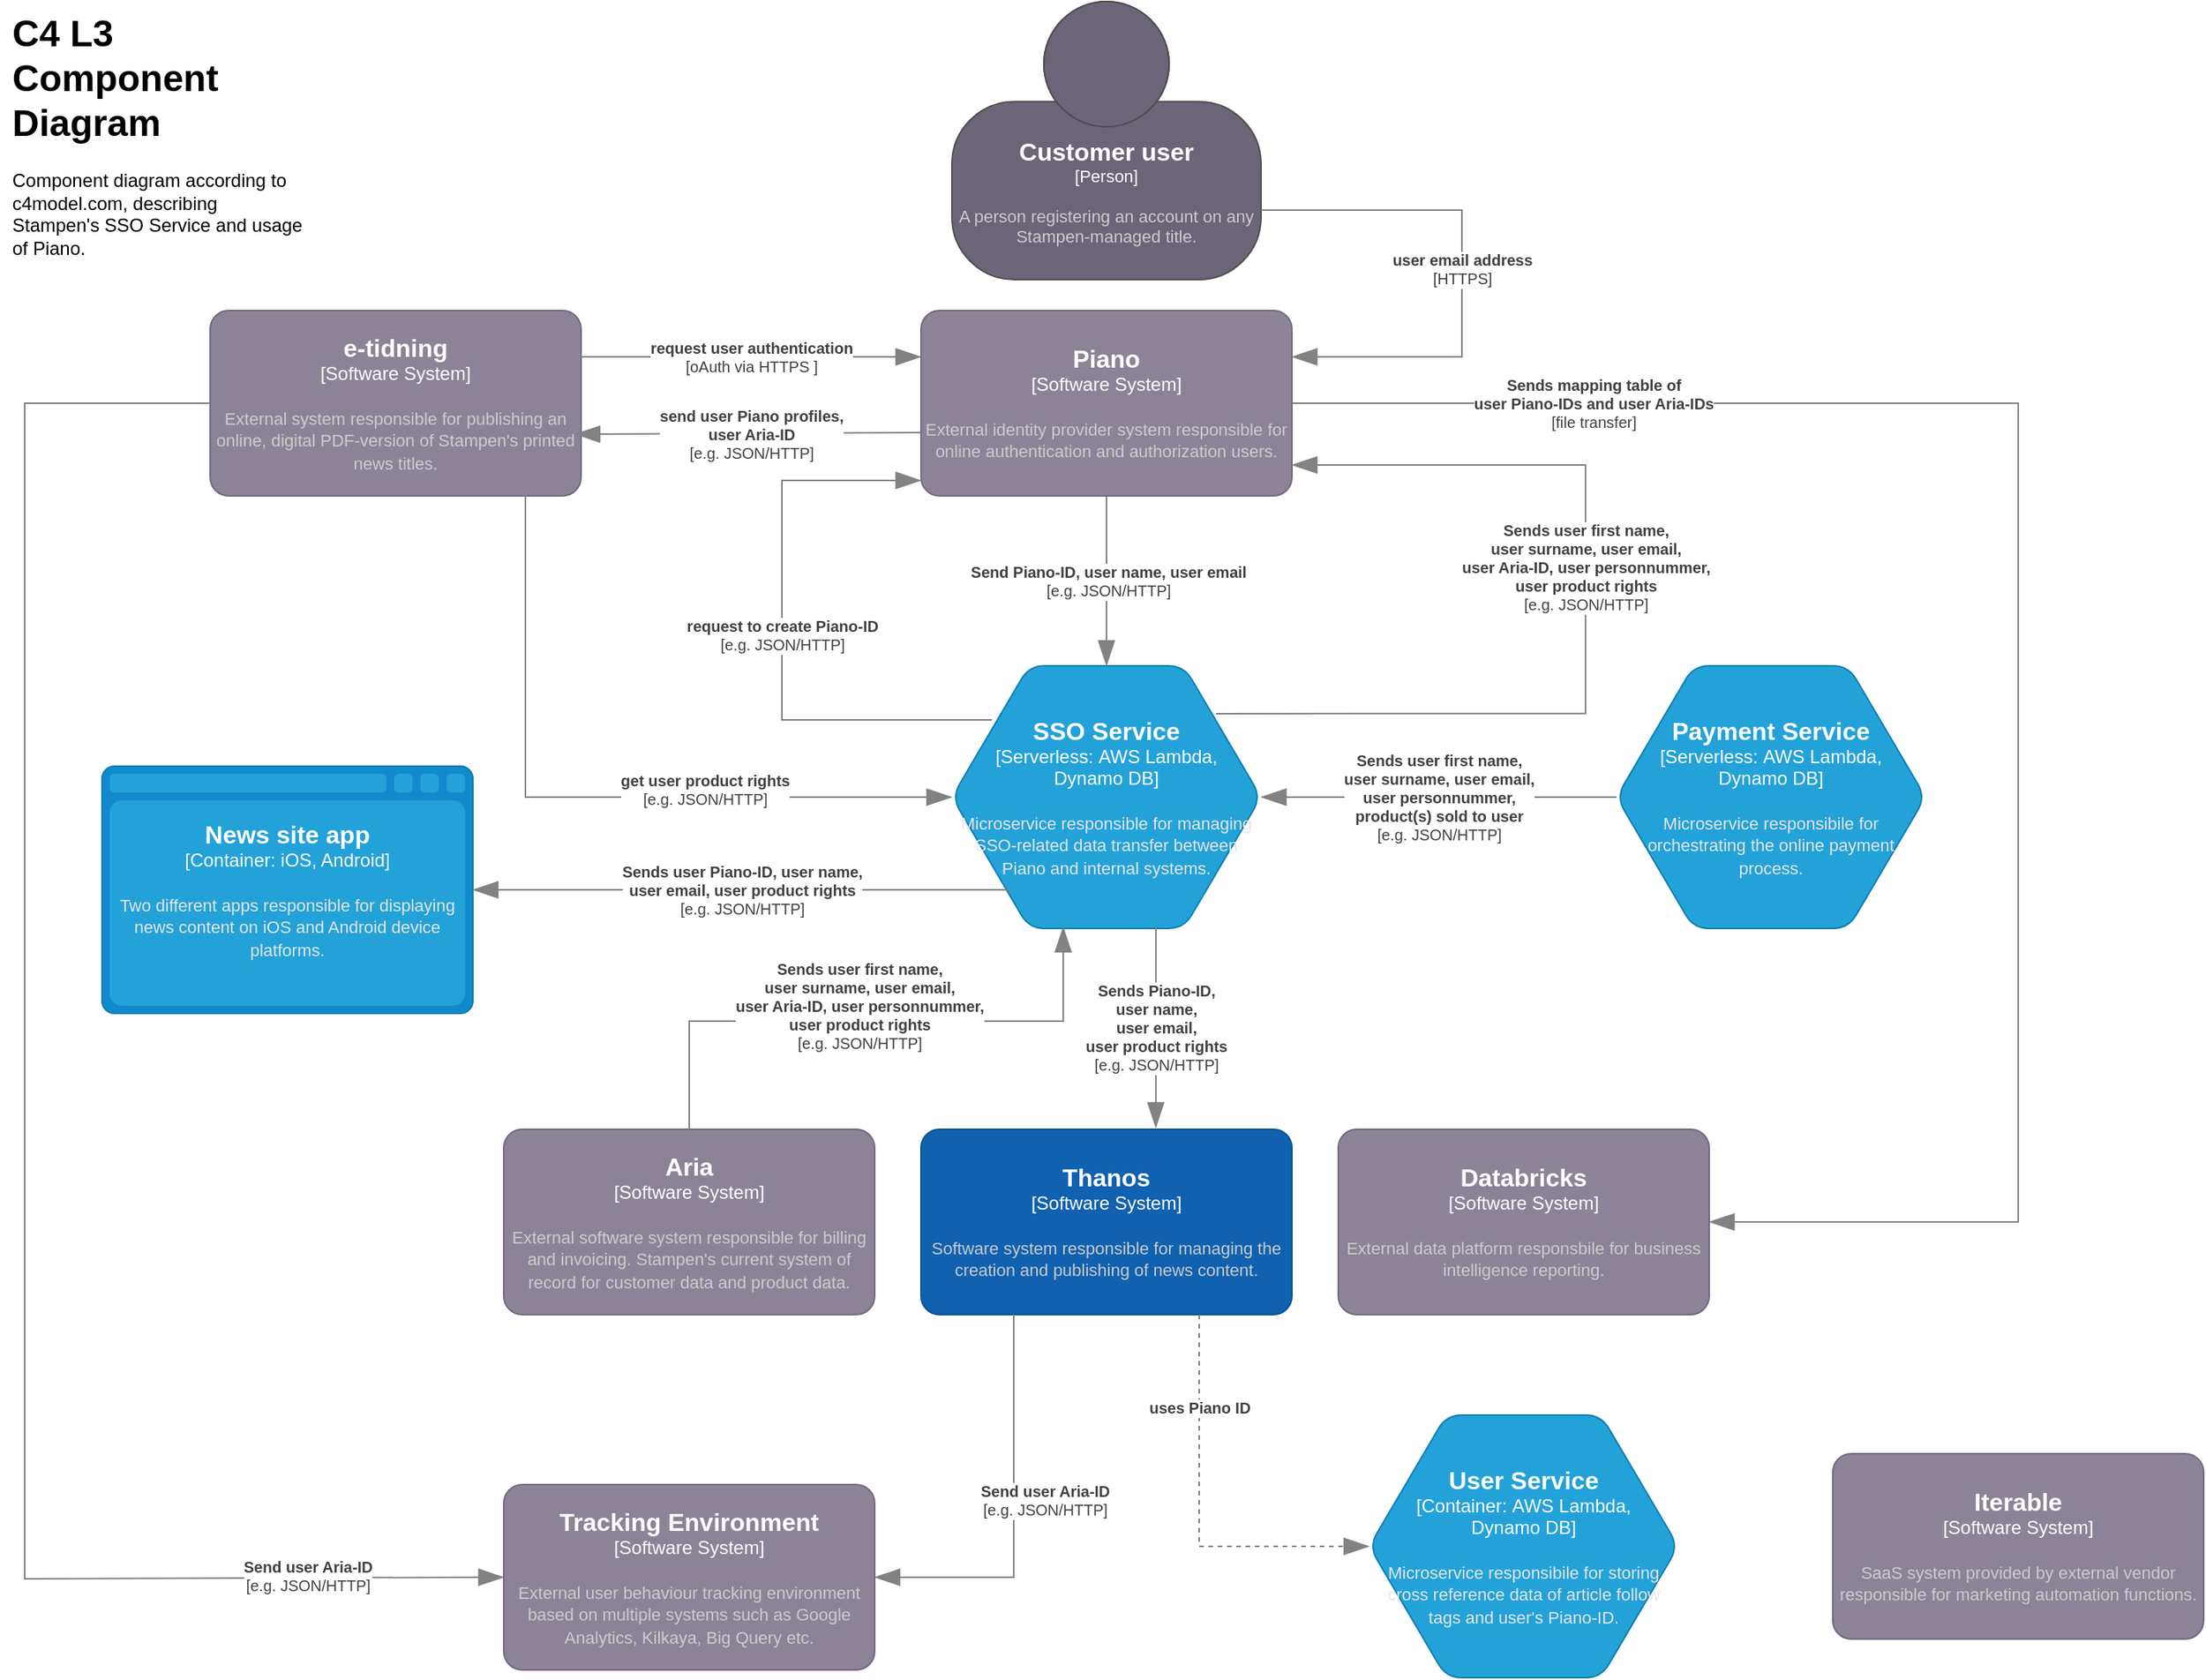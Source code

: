 <mxfile version="26.0.7">
  <diagram name="Page-1" id="jFVepmGFvXgv7eILzZCz">
    <mxGraphModel dx="1837" dy="602" grid="1" gridSize="10" guides="1" tooltips="1" connect="1" arrows="1" fold="1" page="1" pageScale="1" pageWidth="827" pageHeight="1169" math="0" shadow="0">
      <root>
        <mxCell id="0" />
        <mxCell id="1" parent="0" />
        <object placeholders="1" c4Name="Customer user" c4Type="Person" c4Description="A person registering an account on any Stampen-managed title." label="&lt;font style=&quot;font-size: 16px&quot;&gt;&lt;b&gt;%c4Name%&lt;/b&gt;&lt;/font&gt;&lt;div&gt;[%c4Type%]&lt;/div&gt;&lt;br&gt;&lt;div&gt;&lt;font style=&quot;font-size: 11px&quot;&gt;&lt;font color=&quot;#cccccc&quot;&gt;%c4Description%&lt;/font&gt;&lt;/div&gt;" id="e8YBLwRm-yN2CZvSf0ST-1">
          <mxCell style="html=1;fontSize=11;dashed=0;whiteSpace=wrap;fillColor=#6C6477;strokeColor=#4D4D4D;fontColor=#ffffff;shape=mxgraph.c4.person2;align=center;metaEdit=1;points=[[0.5,0,0],[1,0.5,0],[1,0.75,0],[0.75,1,0],[0.5,1,0],[0.25,1,0],[0,0.75,0],[0,0.5,0]];resizable=0;autosize=0;resizeWidth=1;resizeHeight=1;shadow=0;" parent="1" vertex="1">
            <mxGeometry x="330" y="10" width="200" height="180" as="geometry" />
          </mxCell>
        </object>
        <object placeholders="1" c4Name="Thanos" c4Type="Software System" c4Description="Software system responsible for managing the creation and publishing of news content." label="&lt;font style=&quot;font-size: 16px&quot;&gt;&lt;b&gt;%c4Name%&lt;/b&gt;&lt;/font&gt;&lt;div&gt;[%c4Type%]&lt;/div&gt;&lt;br&gt;&lt;div&gt;&lt;font style=&quot;font-size: 11px&quot;&gt;&lt;font color=&quot;#cccccc&quot;&gt;%c4Description%&lt;/font&gt;&lt;/div&gt;" id="e8YBLwRm-yN2CZvSf0ST-2">
          <mxCell style="rounded=1;whiteSpace=wrap;html=1;labelBackgroundColor=none;fillColor=#1061B0;fontColor=#ffffff;align=center;arcSize=10;strokeColor=#0D5091;metaEdit=1;resizable=0;points=[[0.25,0,0],[0.5,0,0],[0.75,0,0],[1,0.25,0],[1,0.5,0],[1,0.75,0],[0.75,1,0],[0.5,1,0],[0.25,1,0],[0,0.75,0],[0,0.5,0],[0,0.25,0]];" parent="1" vertex="1">
            <mxGeometry x="310" y="740" width="240" height="120" as="geometry" />
          </mxCell>
        </object>
        <object placeholders="1" c4Name="SSO Service" c4Type="Serverless" c4Technology="AWS Lambda, &#xa;Dynamo DB" c4Description="Microservice responsible for managing SSO-related data transfer between Piano and internal systems." label="&lt;font style=&quot;font-size: 16px&quot;&gt;&lt;b&gt;%c4Name%&lt;/b&gt;&lt;/font&gt;&lt;div&gt;[%c4Type%:&amp;nbsp;%c4Technology%]&lt;/div&gt;&lt;br&gt;&lt;div&gt;&lt;font style=&quot;font-size: 11px&quot;&gt;&lt;font color=&quot;#E6E6E6&quot;&gt;%c4Description%&lt;/font&gt;&lt;/div&gt;" id="e8YBLwRm-yN2CZvSf0ST-3">
          <mxCell style="shape=hexagon;size=50;perimeter=hexagonPerimeter2;whiteSpace=wrap;html=1;fixedSize=1;rounded=1;labelBackgroundColor=none;fillColor=#23A2D9;fontSize=12;fontColor=#ffffff;align=center;strokeColor=#0E7DAD;metaEdit=1;points=[[0.5,0,0],[1,0.25,0],[1,0.5,0],[1,0.75,0],[0.5,1,0],[0,0.75,0],[0,0.5,0],[0,0.25,0]];resizable=0;" parent="1" vertex="1">
            <mxGeometry x="330" y="440" width="200" height="170" as="geometry" />
          </mxCell>
        </object>
        <object placeholders="1" c4Type="Relationship" c4Technology="HTTPS" c4Description="user email address" label="&lt;div style=&quot;text-align: left&quot;&gt;&lt;div style=&quot;text-align: center&quot;&gt;&lt;b&gt;%c4Description%&lt;/b&gt;&lt;/div&gt;&lt;div style=&quot;text-align: center&quot;&gt;[%c4Technology%]&lt;/div&gt;&lt;/div&gt;" id="e8YBLwRm-yN2CZvSf0ST-4">
          <mxCell style="endArrow=blockThin;html=1;fontSize=10;fontColor=#404040;strokeWidth=1;endFill=1;strokeColor=#828282;elbow=vertical;metaEdit=1;endSize=14;startSize=14;jumpStyle=arc;jumpSize=16;rounded=0;edgeStyle=orthogonalEdgeStyle;exitX=1;exitY=0.75;exitDx=0;exitDy=0;exitPerimeter=0;entryX=1;entryY=0.25;entryDx=0;entryDy=0;entryPerimeter=0;" parent="1" source="e8YBLwRm-yN2CZvSf0ST-1" target="e8YBLwRm-yN2CZvSf0ST-23" edge="1">
            <mxGeometry width="240" relative="1" as="geometry">
              <mxPoint x="570" y="240" as="sourcePoint" />
              <mxPoint x="550" y="240" as="targetPoint" />
              <Array as="points">
                <mxPoint x="660" y="145" />
                <mxPoint x="660" y="240" />
              </Array>
            </mxGeometry>
          </mxCell>
        </object>
        <object placeholders="1" c4Name="Aria" c4Type="Software System" c4Description="External software system responsible for billing and invoicing. Stampen&#39;s current system of record for customer data and product data." label="&lt;font style=&quot;font-size: 16px&quot;&gt;&lt;b&gt;%c4Name%&lt;/b&gt;&lt;/font&gt;&lt;div&gt;[%c4Type%]&lt;/div&gt;&lt;br&gt;&lt;div&gt;&lt;font style=&quot;font-size: 11px&quot;&gt;&lt;font color=&quot;#cccccc&quot;&gt;%c4Description%&lt;/font&gt;&lt;/div&gt;" id="e8YBLwRm-yN2CZvSf0ST-5">
          <mxCell style="rounded=1;whiteSpace=wrap;html=1;labelBackgroundColor=none;fillColor=#8C8496;fontColor=#ffffff;align=center;arcSize=10;strokeColor=#736782;metaEdit=1;resizable=0;points=[[0.25,0,0],[0.5,0,0],[0.75,0,0],[1,0.25,0],[1,0.5,0],[1,0.75,0],[0.75,1,0],[0.5,1,0],[0.25,1,0],[0,0.75,0],[0,0.5,0],[0,0.25,0]];" parent="1" vertex="1">
            <mxGeometry x="40" y="740" width="240" height="120" as="geometry" />
          </mxCell>
        </object>
        <object placeholders="1" c4Type="Relationship" c4Technology="e.g. JSON/HTTP" c4Description="Sends user first name, &#xa;user surname, user email, &#xa;user Aria-ID, user personnummer, &#xa;user product rights" label="&lt;div style=&quot;text-align: left&quot;&gt;&lt;div style=&quot;text-align: center&quot;&gt;&lt;b&gt;%c4Description%&lt;/b&gt;&lt;/div&gt;&lt;div style=&quot;text-align: center&quot;&gt;[%c4Technology%]&lt;/div&gt;&lt;/div&gt;" id="e8YBLwRm-yN2CZvSf0ST-6">
          <mxCell style="endArrow=blockThin;html=1;fontSize=10;fontColor=#404040;strokeWidth=1;endFill=1;strokeColor=#828282;elbow=vertical;metaEdit=1;endSize=14;startSize=14;jumpStyle=arc;jumpSize=16;rounded=0;edgeStyle=orthogonalEdgeStyle;exitX=0.5;exitY=0;exitDx=0;exitDy=0;exitPerimeter=0;entryX=0.36;entryY=0.994;entryDx=0;entryDy=0;entryPerimeter=0;" parent="1" source="e8YBLwRm-yN2CZvSf0ST-5" target="e8YBLwRm-yN2CZvSf0ST-3" edge="1">
            <mxGeometry x="-0.035" y="10" width="240" relative="1" as="geometry">
              <mxPoint x="100" y="660" as="sourcePoint" />
              <mxPoint x="340" y="660" as="targetPoint" />
              <Array as="points">
                <mxPoint x="160" y="670" />
                <mxPoint x="402" y="670" />
              </Array>
              <mxPoint as="offset" />
            </mxGeometry>
          </mxCell>
        </object>
        <object placeholders="1" c4Type="Relationship" c4Technology="file transfer" c4Description="Sends mapping table of &#xa;user Piano-IDs and user Aria-IDs" label="&lt;div style=&quot;text-align: left&quot;&gt;&lt;div style=&quot;text-align: center&quot;&gt;&lt;b&gt;%c4Description%&lt;/b&gt;&lt;/div&gt;&lt;div style=&quot;text-align: center&quot;&gt;[%c4Technology%]&lt;/div&gt;&lt;/div&gt;" id="e8YBLwRm-yN2CZvSf0ST-7">
          <mxCell style="endArrow=blockThin;html=1;fontSize=10;fontColor=#404040;strokeWidth=1;endFill=1;strokeColor=#828282;elbow=vertical;metaEdit=1;endSize=14;startSize=14;jumpStyle=arc;jumpSize=16;rounded=0;edgeStyle=orthogonalEdgeStyle;exitX=1;exitY=0.5;exitDx=0;exitDy=0;exitPerimeter=0;entryX=1;entryY=0.5;entryDx=0;entryDy=0;entryPerimeter=0;" parent="1" source="e8YBLwRm-yN2CZvSf0ST-23" target="e8YBLwRm-yN2CZvSf0ST-18" edge="1">
            <mxGeometry x="-0.676" width="240" relative="1" as="geometry">
              <mxPoint x="550" y="300" as="sourcePoint" />
              <mxPoint x="910" y="790" as="targetPoint" />
              <Array as="points">
                <mxPoint x="1020" y="270" />
                <mxPoint x="1020" y="800" />
              </Array>
              <mxPoint as="offset" />
            </mxGeometry>
          </mxCell>
        </object>
        <object placeholders="1" c4Type="Relationship" c4Technology="e.g. JSON/HTTP" c4Description="Send user Aria-ID" label="&lt;div style=&quot;text-align: left&quot;&gt;&lt;div style=&quot;text-align: center&quot;&gt;&lt;b&gt;%c4Description%&lt;/b&gt;&lt;/div&gt;&lt;div style=&quot;text-align: center&quot;&gt;[%c4Technology%]&lt;/div&gt;&lt;/div&gt;" id="e8YBLwRm-yN2CZvSf0ST-8">
          <mxCell style="endArrow=blockThin;html=1;fontSize=10;fontColor=#404040;strokeWidth=1;endFill=1;strokeColor=#828282;elbow=vertical;metaEdit=1;endSize=14;startSize=14;jumpStyle=arc;jumpSize=16;rounded=0;edgeStyle=orthogonalEdgeStyle;entryX=1;entryY=0.5;entryDx=0;entryDy=0;entryPerimeter=0;exitX=0.25;exitY=1;exitDx=0;exitDy=0;exitPerimeter=0;" parent="1" source="e8YBLwRm-yN2CZvSf0ST-2" target="e8YBLwRm-yN2CZvSf0ST-22" edge="1">
            <mxGeometry x="-0.077" y="20" width="240" relative="1" as="geometry">
              <mxPoint x="550" y="800" as="sourcePoint" />
              <mxPoint x="790" y="800" as="targetPoint" />
              <mxPoint as="offset" />
            </mxGeometry>
          </mxCell>
        </object>
        <object placeholders="1" c4Type="Relationship" c4Technology="e.g. JSON/HTTP" c4Description="Sends Piano-ID, &#xa;user name,&#xa;user email, &#xa;user product rights" label="&lt;div style=&quot;text-align: left&quot;&gt;&lt;div style=&quot;text-align: center&quot;&gt;&lt;b&gt;%c4Description%&lt;/b&gt;&lt;/div&gt;&lt;div style=&quot;text-align: center&quot;&gt;[%c4Technology%]&lt;/div&gt;&lt;/div&gt;" id="e8YBLwRm-yN2CZvSf0ST-9">
          <mxCell style="endArrow=blockThin;html=1;fontSize=10;fontColor=#404040;strokeWidth=1;endFill=1;strokeColor=#828282;elbow=vertical;metaEdit=1;endSize=14;startSize=14;jumpStyle=arc;jumpSize=16;rounded=0;edgeStyle=orthogonalEdgeStyle;exitX=0.66;exitY=0.994;exitDx=0;exitDy=0;exitPerimeter=0;entryX=0.633;entryY=-0.008;entryDx=0;entryDy=0;entryPerimeter=0;" parent="1" source="e8YBLwRm-yN2CZvSf0ST-3" target="e8YBLwRm-yN2CZvSf0ST-2" edge="1">
            <mxGeometry width="240" relative="1" as="geometry">
              <mxPoint x="560" y="810" as="sourcePoint" />
              <mxPoint x="820" y="810" as="targetPoint" />
            </mxGeometry>
          </mxCell>
        </object>
        <object placeholders="1" c4Name="Payment Service" c4Type="Serverless" c4Technology="AWS Lambda, &#xa;Dynamo DB" c4Description="Microservice responsibile for orchestrating the online payment process." label="&lt;font style=&quot;font-size: 16px&quot;&gt;&lt;b&gt;%c4Name%&lt;/b&gt;&lt;/font&gt;&lt;div&gt;[%c4Type%:&amp;nbsp;%c4Technology%]&lt;/div&gt;&lt;br&gt;&lt;div&gt;&lt;font style=&quot;font-size: 11px&quot;&gt;&lt;font color=&quot;#E6E6E6&quot;&gt;%c4Description%&lt;/font&gt;&lt;/div&gt;" id="e8YBLwRm-yN2CZvSf0ST-10">
          <mxCell style="shape=hexagon;size=50;perimeter=hexagonPerimeter2;whiteSpace=wrap;html=1;fixedSize=1;rounded=1;labelBackgroundColor=none;fillColor=#23A2D9;fontSize=12;fontColor=#ffffff;align=center;strokeColor=#0E7DAD;metaEdit=1;points=[[0.5,0,0],[1,0.25,0],[1,0.5,0],[1,0.75,0],[0.5,1,0],[0,0.75,0],[0,0.5,0],[0,0.25,0]];resizable=0;" parent="1" vertex="1">
            <mxGeometry x="760" y="440" width="200" height="170" as="geometry" />
          </mxCell>
        </object>
        <object placeholders="1" c4Name="News site app" c4Type="Container" c4Technology="iOS, Android" c4Description="Two different apps responsible for displaying news content on iOS and Android device platforms." label="&lt;font style=&quot;font-size: 16px&quot;&gt;&lt;b&gt;%c4Name%&lt;/b&gt;&lt;/font&gt;&lt;div&gt;[%c4Type%:&amp;nbsp;%c4Technology%]&lt;/div&gt;&lt;br&gt;&lt;div&gt;&lt;font style=&quot;font-size: 11px&quot;&gt;&lt;font color=&quot;#E6E6E6&quot;&gt;%c4Description%&lt;/font&gt;&lt;/div&gt;" id="e8YBLwRm-yN2CZvSf0ST-11">
          <mxCell style="shape=mxgraph.c4.webBrowserContainer2;whiteSpace=wrap;html=1;boundedLbl=1;rounded=0;labelBackgroundColor=none;strokeColor=#118ACD;fillColor=#23A2D9;strokeColor=#118ACD;strokeColor2=#0E7DAD;fontSize=12;fontColor=#ffffff;align=center;metaEdit=1;points=[[0.5,0,0],[1,0.25,0],[1,0.5,0],[1,0.75,0],[0.5,1,0],[0,0.75,0],[0,0.5,0],[0,0.25,0]];resizable=0;" parent="1" vertex="1">
            <mxGeometry x="-220" y="505" width="240" height="160" as="geometry" />
          </mxCell>
        </object>
        <object placeholders="1" c4Type="Relationship" c4Technology="e.g. JSON/HTTP" c4Description="Sends user Piano-ID, user name,&#xa;user email, user product rights" label="&lt;div style=&quot;text-align: left&quot;&gt;&lt;div style=&quot;text-align: center&quot;&gt;&lt;b&gt;%c4Description%&lt;/b&gt;&lt;/div&gt;&lt;div style=&quot;text-align: center&quot;&gt;[%c4Technology%]&lt;/div&gt;&lt;/div&gt;" id="e8YBLwRm-yN2CZvSf0ST-12">
          <mxCell style="endArrow=blockThin;html=1;fontSize=10;fontColor=#404040;strokeWidth=1;endFill=1;strokeColor=#828282;elbow=vertical;metaEdit=1;endSize=14;startSize=14;jumpStyle=arc;jumpSize=16;rounded=0;edgeStyle=orthogonalEdgeStyle;exitX=0.19;exitY=0.853;exitDx=0;exitDy=0;exitPerimeter=0;entryX=1;entryY=0.5;entryDx=0;entryDy=0;entryPerimeter=0;" parent="1" source="e8YBLwRm-yN2CZvSf0ST-3" target="e8YBLwRm-yN2CZvSf0ST-11" edge="1">
            <mxGeometry width="240" relative="1" as="geometry">
              <mxPoint x="472" y="619" as="sourcePoint" />
              <mxPoint x="472" y="749" as="targetPoint" />
            </mxGeometry>
          </mxCell>
        </object>
        <object placeholders="1" c4Type="Relationship" c4Technology="e.g. JSON/HTTP" c4Description="Sends user first name, &#xa;user surname, user email, &#xa;user personnummer, &#xa;product(s) sold to user" label="&lt;div style=&quot;text-align: left&quot;&gt;&lt;div style=&quot;text-align: center&quot;&gt;&lt;b&gt;%c4Description%&lt;/b&gt;&lt;/div&gt;&lt;div style=&quot;text-align: center&quot;&gt;[%c4Technology%]&lt;/div&gt;&lt;/div&gt;" id="e8YBLwRm-yN2CZvSf0ST-13">
          <mxCell style="endArrow=blockThin;html=1;fontSize=10;fontColor=#404040;strokeWidth=1;endFill=1;strokeColor=#828282;elbow=vertical;metaEdit=1;endSize=14;startSize=14;jumpStyle=arc;jumpSize=16;rounded=0;edgeStyle=orthogonalEdgeStyle;exitX=0;exitY=0.5;exitDx=0;exitDy=0;exitPerimeter=0;entryX=1;entryY=0.5;entryDx=0;entryDy=0;entryPerimeter=0;" parent="1" source="e8YBLwRm-yN2CZvSf0ST-10" target="e8YBLwRm-yN2CZvSf0ST-3" edge="1">
            <mxGeometry width="240" relative="1" as="geometry">
              <mxPoint x="630" y="690" as="sourcePoint" />
              <mxPoint x="870" y="690" as="targetPoint" />
            </mxGeometry>
          </mxCell>
        </object>
        <object placeholders="1" c4Name="e-tidning" c4Type="Software System" c4Description="External system responsible for publishing an online, digital PDF-version of Stampen&#39;s printed news titles." label="&lt;font style=&quot;font-size: 16px&quot;&gt;&lt;b&gt;%c4Name%&lt;/b&gt;&lt;/font&gt;&lt;div&gt;[%c4Type%]&lt;/div&gt;&lt;br&gt;&lt;div&gt;&lt;font style=&quot;font-size: 11px&quot;&gt;&lt;font color=&quot;#cccccc&quot;&gt;%c4Description%&lt;/font&gt;&lt;/div&gt;" id="e8YBLwRm-yN2CZvSf0ST-14">
          <mxCell style="rounded=1;whiteSpace=wrap;html=1;labelBackgroundColor=none;fillColor=#8C8496;fontColor=#ffffff;align=center;arcSize=10;strokeColor=#736782;metaEdit=1;resizable=0;points=[[0.25,0,0],[0.5,0,0],[0.75,0,0],[1,0.25,0],[1,0.5,0],[1,0.75,0],[0.75,1,0],[0.5,1,0],[0.25,1,0],[0,0.75,0],[0,0.5,0],[0,0.25,0]];" parent="1" vertex="1">
            <mxGeometry x="-150" y="210" width="240" height="120" as="geometry" />
          </mxCell>
        </object>
        <object placeholders="1" c4Type="Relationship" c4Technology="oAuth via HTTPS " c4Description="request user authentication" label="&lt;div style=&quot;text-align: left&quot;&gt;&lt;div style=&quot;text-align: center&quot;&gt;&lt;b&gt;%c4Description%&lt;/b&gt;&lt;/div&gt;&lt;div style=&quot;text-align: center&quot;&gt;[%c4Technology%]&lt;/div&gt;&lt;/div&gt;" id="e8YBLwRm-yN2CZvSf0ST-15">
          <mxCell style="endArrow=blockThin;html=1;fontSize=10;fontColor=#404040;strokeWidth=1;endFill=1;strokeColor=#828282;elbow=vertical;metaEdit=1;endSize=14;startSize=14;jumpStyle=arc;jumpSize=16;rounded=0;edgeStyle=orthogonalEdgeStyle;entryX=0;entryY=0.25;entryDx=0;entryDy=0;entryPerimeter=0;exitX=1;exitY=0.25;exitDx=0;exitDy=0;exitPerimeter=0;" parent="1" source="e8YBLwRm-yN2CZvSf0ST-14" target="e8YBLwRm-yN2CZvSf0ST-23" edge="1">
            <mxGeometry width="240" relative="1" as="geometry">
              <mxPoint x="20" y="190" as="sourcePoint" />
              <mxPoint x="310" y="240" as="targetPoint" />
            </mxGeometry>
          </mxCell>
        </object>
        <object placeholders="1" c4Type="Relationship" c4Technology="e.g. JSON/HTTP" c4Description="get user product rights" label="&lt;div style=&quot;text-align: left&quot;&gt;&lt;div style=&quot;text-align: center&quot;&gt;&lt;b&gt;%c4Description%&lt;/b&gt;&lt;/div&gt;&lt;div style=&quot;text-align: center&quot;&gt;[%c4Technology%]&lt;/div&gt;&lt;/div&gt;" id="e8YBLwRm-yN2CZvSf0ST-16">
          <mxCell style="endArrow=blockThin;html=1;fontSize=10;fontColor=#404040;strokeWidth=1;endFill=1;strokeColor=#828282;elbow=vertical;metaEdit=1;endSize=14;startSize=14;jumpStyle=arc;jumpSize=16;rounded=0;edgeStyle=orthogonalEdgeStyle;entryX=0;entryY=0.5;entryDx=0;entryDy=0;entryPerimeter=0;exitX=0.85;exitY=0.992;exitDx=0;exitDy=0;exitPerimeter=0;" parent="1" source="e8YBLwRm-yN2CZvSf0ST-14" target="e8YBLwRm-yN2CZvSf0ST-3" edge="1">
            <mxGeometry x="0.322" y="5" width="240" relative="1" as="geometry">
              <mxPoint x="50" y="500" as="sourcePoint" />
              <mxPoint x="290" y="500" as="targetPoint" />
              <mxPoint as="offset" />
            </mxGeometry>
          </mxCell>
        </object>
        <object placeholders="1" c4Type="Relationship" c4Technology="e.g. JSON/HTTP" c4Description="Send user Aria-ID" label="&lt;div style=&quot;text-align: left&quot;&gt;&lt;div style=&quot;text-align: center&quot;&gt;&lt;b&gt;%c4Description%&lt;/b&gt;&lt;/div&gt;&lt;div style=&quot;text-align: center&quot;&gt;[%c4Technology%]&lt;/div&gt;&lt;/div&gt;" id="e8YBLwRm-yN2CZvSf0ST-17">
          <mxCell style="endArrow=blockThin;html=1;fontSize=10;fontColor=#404040;strokeWidth=1;endFill=1;strokeColor=#828282;elbow=vertical;metaEdit=1;endSize=14;startSize=14;jumpStyle=arc;jumpSize=16;rounded=0;edgeStyle=orthogonalEdgeStyle;exitX=0;exitY=0.5;exitDx=0;exitDy=0;exitPerimeter=0;entryX=0;entryY=0.5;entryDx=0;entryDy=0;entryPerimeter=0;" parent="1" source="e8YBLwRm-yN2CZvSf0ST-14" target="e8YBLwRm-yN2CZvSf0ST-22" edge="1">
            <mxGeometry x="0.786" y="1" width="240" relative="1" as="geometry">
              <mxPoint x="-200" y="420" as="sourcePoint" />
              <mxPoint x="40" y="420" as="targetPoint" />
              <Array as="points">
                <mxPoint x="-270" y="270" />
                <mxPoint x="-270" y="1031" />
                <mxPoint x="-170" y="1031" />
                <mxPoint x="-170" y="1030" />
              </Array>
              <mxPoint as="offset" />
            </mxGeometry>
          </mxCell>
        </object>
        <object placeholders="1" c4Name="Databricks" c4Type="Software System" c4Description="External data platform responsbile for business intelligence reporting." label="&lt;font style=&quot;font-size: 16px&quot;&gt;&lt;b&gt;%c4Name%&lt;/b&gt;&lt;/font&gt;&lt;div&gt;[%c4Type%]&lt;/div&gt;&lt;br&gt;&lt;div&gt;&lt;font style=&quot;font-size: 11px&quot;&gt;&lt;font color=&quot;#cccccc&quot;&gt;%c4Description%&lt;/font&gt;&lt;/div&gt;" id="e8YBLwRm-yN2CZvSf0ST-18">
          <mxCell style="rounded=1;whiteSpace=wrap;html=1;labelBackgroundColor=none;fillColor=#8C8496;fontColor=#ffffff;align=center;arcSize=10;strokeColor=#736782;metaEdit=1;resizable=0;points=[[0.25,0,0],[0.5,0,0],[0.75,0,0],[1,0.25,0],[1,0.5,0],[1,0.75,0],[0.75,1,0],[0.5,1,0],[0.25,1,0],[0,0.75,0],[0,0.5,0],[0,0.25,0]];" parent="1" vertex="1">
            <mxGeometry x="580" y="740" width="240" height="120" as="geometry" />
          </mxCell>
        </object>
        <object placeholders="1" c4Type="Relationship" c4Technology="e.g. JSON/HTTP" c4Description="send user Piano profiles, &#xa;user Aria-ID" label="&lt;div style=&quot;text-align: left&quot;&gt;&lt;div style=&quot;text-align: center&quot;&gt;&lt;b&gt;%c4Description%&lt;/b&gt;&lt;/div&gt;&lt;div style=&quot;text-align: center&quot;&gt;[%c4Technology%]&lt;/div&gt;&lt;/div&gt;" id="e8YBLwRm-yN2CZvSf0ST-20">
          <mxCell style="endArrow=blockThin;html=1;fontSize=10;fontColor=#404040;strokeWidth=1;endFill=1;strokeColor=#828282;elbow=vertical;metaEdit=1;endSize=14;startSize=14;jumpStyle=arc;jumpSize=16;rounded=0;edgeStyle=orthogonalEdgeStyle;entryX=0.983;entryY=0.667;entryDx=0;entryDy=0;entryPerimeter=0;exitX=0.013;exitY=0.658;exitDx=0;exitDy=0;exitPerimeter=0;" parent="1" source="e8YBLwRm-yN2CZvSf0ST-23" target="e8YBLwRm-yN2CZvSf0ST-14" edge="1">
            <mxGeometry width="240" relative="1" as="geometry">
              <mxPoint x="310" y="300" as="sourcePoint" />
              <mxPoint x="330" y="460" as="targetPoint" />
            </mxGeometry>
          </mxCell>
        </object>
        <object placeholders="1" c4Type="Relationship" c4Technology="e.g. JSON/HTTP" c4Description="Send Piano-ID, user name, user email" label="&lt;div style=&quot;text-align: left&quot;&gt;&lt;div style=&quot;text-align: center&quot;&gt;&lt;b&gt;%c4Description%&lt;/b&gt;&lt;/div&gt;&lt;div style=&quot;text-align: center&quot;&gt;[%c4Technology%]&lt;/div&gt;&lt;/div&gt;" id="e8YBLwRm-yN2CZvSf0ST-21">
          <mxCell style="endArrow=blockThin;html=1;fontSize=10;fontColor=#404040;strokeWidth=1;endFill=1;strokeColor=#828282;elbow=vertical;metaEdit=1;endSize=14;startSize=14;jumpStyle=arc;jumpSize=16;rounded=0;edgeStyle=orthogonalEdgeStyle;exitX=0.5;exitY=1;exitDx=0;exitDy=0;exitPerimeter=0;" parent="1" source="e8YBLwRm-yN2CZvSf0ST-23" edge="1">
            <mxGeometry width="240" relative="1" as="geometry">
              <mxPoint x="430" y="330" as="sourcePoint" />
              <mxPoint x="430" y="440" as="targetPoint" />
              <mxPoint as="offset" />
            </mxGeometry>
          </mxCell>
        </object>
        <object placeholders="1" c4Name="Tracking Environment" c4Type="Software System" c4Description="External user behaviour tracking environment based on multiple systems such as Google Analytics, Kilkaya, Big Query etc." label="&lt;font style=&quot;font-size: 16px&quot;&gt;&lt;b&gt;%c4Name%&lt;/b&gt;&lt;/font&gt;&lt;div&gt;[%c4Type%]&lt;/div&gt;&lt;br&gt;&lt;div&gt;&lt;font style=&quot;font-size: 11px&quot;&gt;&lt;font color=&quot;#cccccc&quot;&gt;%c4Description%&lt;/font&gt;&lt;/div&gt;" id="e8YBLwRm-yN2CZvSf0ST-22">
          <mxCell style="rounded=1;whiteSpace=wrap;html=1;labelBackgroundColor=none;fillColor=#8C8496;fontColor=#ffffff;align=center;arcSize=10;strokeColor=#736782;metaEdit=1;resizable=0;points=[[0.25,0,0],[0.5,0,0],[0.75,0,0],[1,0.25,0],[1,0.5,0],[1,0.75,0],[0.75,1,0],[0.5,1,0],[0.25,1,0],[0,0.75,0],[0,0.5,0],[0,0.25,0]];" parent="1" vertex="1">
            <mxGeometry x="40" y="970" width="240" height="120" as="geometry" />
          </mxCell>
        </object>
        <object placeholders="1" c4Name="Piano" c4Type="Software System" c4Description="External identity provider system responsible for online authentication and authorization users." label="&lt;font style=&quot;font-size: 16px&quot;&gt;&lt;b&gt;%c4Name%&lt;/b&gt;&lt;/font&gt;&lt;div&gt;[%c4Type%]&lt;/div&gt;&lt;br&gt;&lt;div&gt;&lt;font style=&quot;font-size: 11px&quot;&gt;&lt;font color=&quot;#cccccc&quot;&gt;%c4Description%&lt;/font&gt;&lt;/div&gt;" id="e8YBLwRm-yN2CZvSf0ST-23">
          <mxCell style="rounded=1;whiteSpace=wrap;html=1;labelBackgroundColor=none;fillColor=#8C8496;fontColor=#ffffff;align=center;arcSize=10;strokeColor=#736782;metaEdit=1;resizable=0;points=[[0.25,0,0],[0.5,0,0],[0.75,0,0],[1,0.25,0],[1,0.5,0],[1,0.75,0],[0.75,1,0],[0.5,1,0],[0.25,1,0],[0,0.75,0],[0,0.5,0],[0,0.25,0]];" parent="1" vertex="1">
            <mxGeometry x="310" y="210" width="240" height="120" as="geometry" />
          </mxCell>
        </object>
        <object placeholders="1" c4Type="Relationship" c4Technology="e.g. JSON/HTTP" c4Description="Sends user first name, &#xa;user surname, user email, &#xa;user Aria-ID, user personnummer, &#xa;user product rights" label="&lt;div style=&quot;text-align: left&quot;&gt;&lt;div style=&quot;text-align: center&quot;&gt;&lt;b&gt;%c4Description%&lt;/b&gt;&lt;/div&gt;&lt;div style=&quot;text-align: center&quot;&gt;[%c4Technology%]&lt;/div&gt;&lt;/div&gt;" id="e8YBLwRm-yN2CZvSf0ST-24">
          <mxCell style="endArrow=blockThin;html=1;fontSize=10;fontColor=#404040;strokeWidth=1;endFill=1;strokeColor=#828282;elbow=vertical;metaEdit=1;endSize=14;startSize=14;jumpStyle=arc;jumpSize=16;rounded=0;edgeStyle=orthogonalEdgeStyle;exitX=0.855;exitY=0.182;exitDx=0;exitDy=0;exitPerimeter=0;" parent="1" source="e8YBLwRm-yN2CZvSf0ST-3" target="e8YBLwRm-yN2CZvSf0ST-23" edge="1">
            <mxGeometry x="0.133" width="240" relative="1" as="geometry">
              <mxPoint x="520" y="410" as="sourcePoint" />
              <mxPoint x="760" y="410" as="targetPoint" />
              <Array as="points">
                <mxPoint x="740" y="471" />
                <mxPoint x="740" y="310" />
              </Array>
              <mxPoint as="offset" />
            </mxGeometry>
          </mxCell>
        </object>
        <object placeholders="1" c4Type="Relationship" c4Technology="e.g. JSON/HTTP" c4Description="request to create Piano-ID" label="&lt;div style=&quot;text-align: left&quot;&gt;&lt;div style=&quot;text-align: center&quot;&gt;&lt;b&gt;%c4Description%&lt;/b&gt;&lt;/div&gt;&lt;div style=&quot;text-align: center&quot;&gt;[%c4Technology%]&lt;/div&gt;&lt;/div&gt;" id="e8YBLwRm-yN2CZvSf0ST-26">
          <mxCell style="endArrow=blockThin;html=1;fontSize=10;fontColor=#404040;strokeWidth=1;endFill=1;strokeColor=#828282;elbow=vertical;metaEdit=1;endSize=14;startSize=14;jumpStyle=arc;jumpSize=16;rounded=0;edgeStyle=orthogonalEdgeStyle;exitX=0.13;exitY=0.206;exitDx=0;exitDy=0;exitPerimeter=0;" parent="1" source="e8YBLwRm-yN2CZvSf0ST-3" target="e8YBLwRm-yN2CZvSf0ST-23" edge="1">
            <mxGeometry x="0.003" width="240" relative="1" as="geometry">
              <mxPoint x="870" y="450" as="sourcePoint" />
              <mxPoint x="562" y="292" as="targetPoint" />
              <Array as="points">
                <mxPoint x="220" y="475" />
                <mxPoint x="220" y="320" />
              </Array>
              <mxPoint as="offset" />
            </mxGeometry>
          </mxCell>
        </object>
        <object placeholders="1" c4Name="User Service" c4Type="Container" c4Technology="AWS Lambda, &#xa;Dynamo DB" c4Description="Microservice responsibile for storing cross reference data of article follow tags and user&#39;s Piano-ID." label="&lt;font style=&quot;font-size: 16px&quot;&gt;&lt;b&gt;%c4Name%&lt;/b&gt;&lt;/font&gt;&lt;div&gt;[%c4Type%:&amp;nbsp;%c4Technology%]&lt;/div&gt;&lt;br&gt;&lt;div&gt;&lt;font style=&quot;font-size: 11px&quot;&gt;&lt;font color=&quot;#E6E6E6&quot;&gt;%c4Description%&lt;/font&gt;&lt;/div&gt;" id="n6AnwkXgRena5sQqdEhA-1">
          <mxCell style="shape=hexagon;size=50;perimeter=hexagonPerimeter2;whiteSpace=wrap;html=1;fixedSize=1;rounded=1;labelBackgroundColor=none;fillColor=#23A2D9;fontSize=12;fontColor=#ffffff;align=center;strokeColor=#0E7DAD;metaEdit=1;points=[[0.5,0,0],[1,0.25,0],[1,0.5,0],[1,0.75,0],[0.5,1,0],[0,0.75,0],[0,0.5,0],[0,0.25,0]];resizable=0;" parent="1" vertex="1">
            <mxGeometry x="600" y="925" width="200" height="170" as="geometry" />
          </mxCell>
        </object>
        <object placeholders="1" c4Type="Relationship" c4Description="uses Piano ID" label="&lt;div style=&quot;text-align: left&quot;&gt;&lt;div style=&quot;text-align: center&quot;&gt;&lt;b&gt;%c4Description%&lt;/b&gt;&lt;/div&gt;" id="n6AnwkXgRena5sQqdEhA-2">
          <mxCell style="endArrow=blockThin;html=1;fontSize=10;fontColor=#404040;strokeWidth=1;endFill=1;strokeColor=#828282;elbow=vertical;metaEdit=1;endSize=14;startSize=14;jumpStyle=arc;jumpSize=16;rounded=0;edgeStyle=orthogonalEdgeStyle;exitX=0.75;exitY=1;exitDx=0;exitDy=0;exitPerimeter=0;entryX=0;entryY=0.5;entryDx=0;entryDy=0;entryPerimeter=0;dashed=1;" parent="1" source="e8YBLwRm-yN2CZvSf0ST-2" target="n6AnwkXgRena5sQqdEhA-1" edge="1">
            <mxGeometry x="-0.538" width="240" relative="1" as="geometry">
              <mxPoint x="480" y="910" as="sourcePoint" />
              <mxPoint x="720" y="910" as="targetPoint" />
              <mxPoint as="offset" />
            </mxGeometry>
          </mxCell>
        </object>
        <object placeholders="1" c4Name="Iterable" c4Type="Software System" c4Description="SaaS system provided by external vendor responsible for marketing automation functions." label="&lt;font style=&quot;font-size: 16px&quot;&gt;&lt;b&gt;%c4Name%&lt;/b&gt;&lt;/font&gt;&lt;div&gt;[%c4Type%]&lt;/div&gt;&lt;br&gt;&lt;div&gt;&lt;font style=&quot;font-size: 11px&quot;&gt;&lt;font color=&quot;#cccccc&quot;&gt;%c4Description%&lt;/font&gt;&lt;/div&gt;" id="n6AnwkXgRena5sQqdEhA-3">
          <mxCell style="rounded=1;whiteSpace=wrap;html=1;labelBackgroundColor=none;fillColor=#8C8496;fontColor=#ffffff;align=center;arcSize=10;strokeColor=#736782;metaEdit=1;resizable=0;points=[[0.25,0,0],[0.5,0,0],[0.75,0,0],[1,0.25,0],[1,0.5,0],[1,0.75,0],[0.75,1,0],[0.5,1,0],[0.25,1,0],[0,0.75,0],[0,0.5,0],[0,0.25,0]];" parent="1" vertex="1">
            <mxGeometry x="900" y="950" width="240" height="120" as="geometry" />
          </mxCell>
        </object>
        <mxCell id="bJWvRU1CKRunAJoI_PaO-1" value="&lt;h1 style=&quot;margin-top: 0px;&quot;&gt;C4 L3 Component Diagram&lt;/h1&gt;&lt;p&gt;Component diagram according to c4model.com, describing Stampen&#39;s SSO Service and usage of Piano.&lt;/p&gt;" style="text;html=1;whiteSpace=wrap;overflow=hidden;rounded=0;" parent="1" vertex="1">
          <mxGeometry x="-280" y="10" width="190" height="170" as="geometry" />
        </mxCell>
      </root>
    </mxGraphModel>
  </diagram>
</mxfile>
